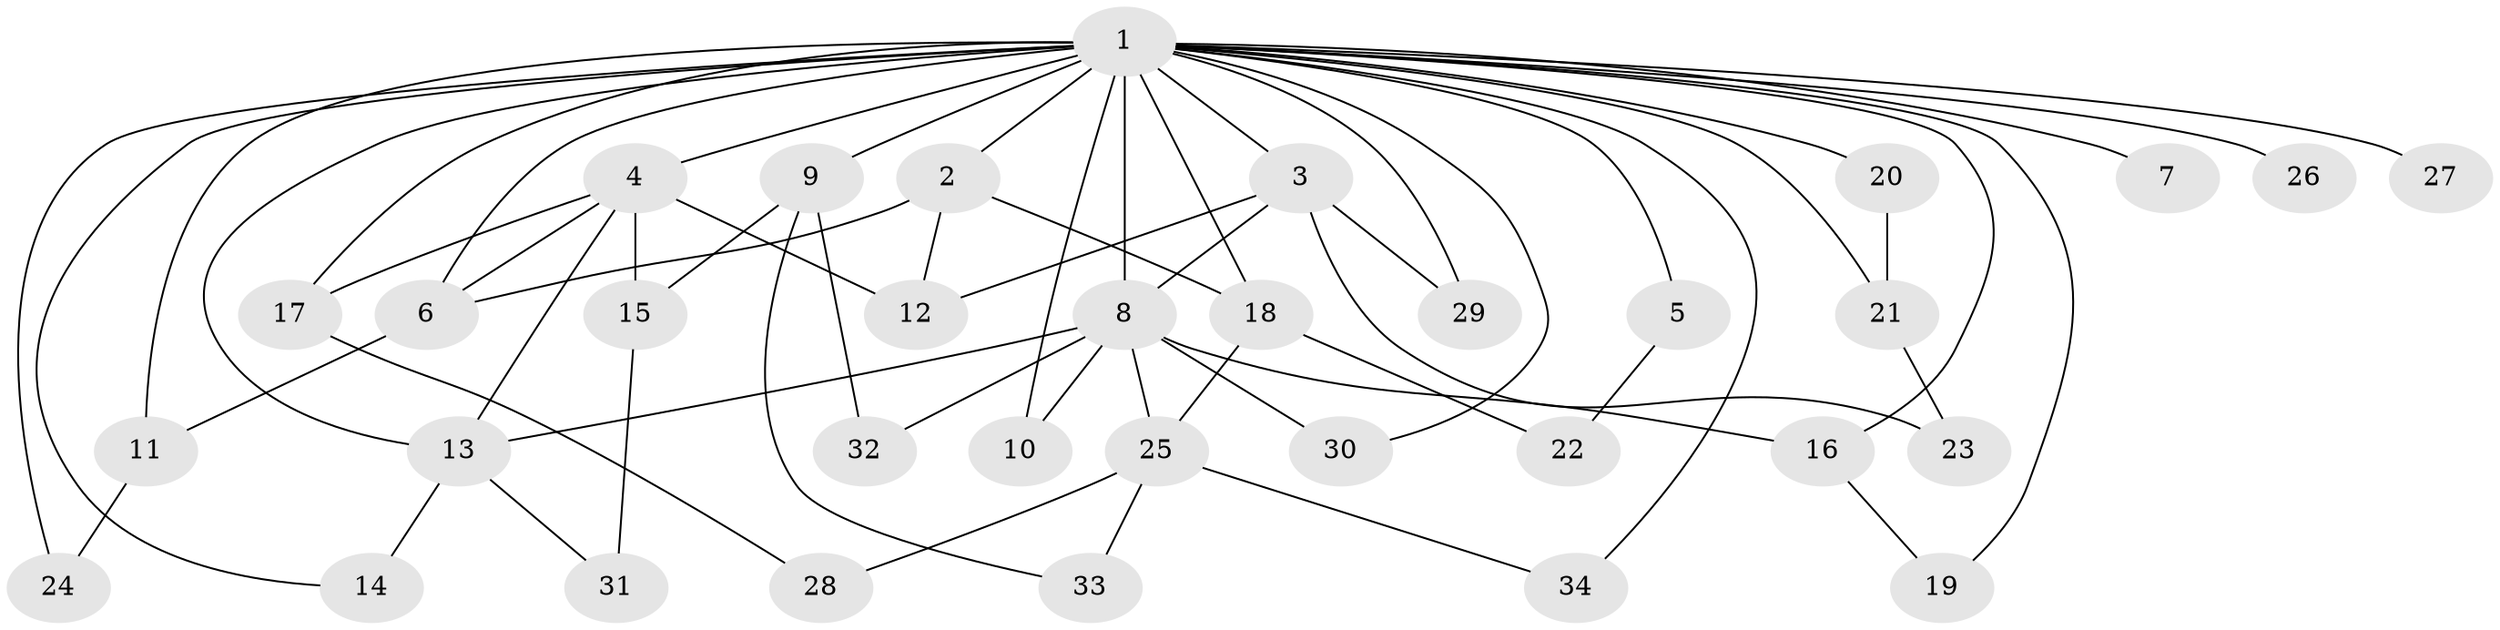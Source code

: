 // original degree distribution, {15: 0.03636363636363636, 9: 0.01818181818181818, 18: 0.03636363636363636, 16: 0.01818181818181818, 19: 0.01818181818181818, 10: 0.01818181818181818, 11: 0.01818181818181818, 13: 0.01818181818181818, 2: 0.4727272727272727, 6: 0.01818181818181818, 7: 0.01818181818181818, 3: 0.2, 4: 0.03636363636363636, 5: 0.07272727272727272}
// Generated by graph-tools (version 1.1) at 2025/49/03/04/25 22:49:54]
// undirected, 34 vertices, 60 edges
graph export_dot {
  node [color=gray90,style=filled];
  1;
  2;
  3;
  4;
  5;
  6;
  7;
  8;
  9;
  10;
  11;
  12;
  13;
  14;
  15;
  16;
  17;
  18;
  19;
  20;
  21;
  22;
  23;
  24;
  25;
  26;
  27;
  28;
  29;
  30;
  31;
  32;
  33;
  34;
  1 -- 2 [weight=10.0];
  1 -- 3 [weight=2.0];
  1 -- 4 [weight=2.0];
  1 -- 5 [weight=1.0];
  1 -- 6 [weight=1.0];
  1 -- 7 [weight=2.0];
  1 -- 8 [weight=12.0];
  1 -- 9 [weight=2.0];
  1 -- 10 [weight=1.0];
  1 -- 11 [weight=1.0];
  1 -- 13 [weight=1.0];
  1 -- 14 [weight=1.0];
  1 -- 16 [weight=1.0];
  1 -- 17 [weight=1.0];
  1 -- 18 [weight=1.0];
  1 -- 19 [weight=1.0];
  1 -- 20 [weight=1.0];
  1 -- 21 [weight=1.0];
  1 -- 24 [weight=1.0];
  1 -- 26 [weight=2.0];
  1 -- 27 [weight=2.0];
  1 -- 29 [weight=1.0];
  1 -- 30 [weight=1.0];
  1 -- 34 [weight=1.0];
  2 -- 6 [weight=1.0];
  2 -- 12 [weight=1.0];
  2 -- 18 [weight=1.0];
  3 -- 8 [weight=1.0];
  3 -- 12 [weight=1.0];
  3 -- 23 [weight=1.0];
  3 -- 29 [weight=1.0];
  4 -- 6 [weight=1.0];
  4 -- 12 [weight=1.0];
  4 -- 13 [weight=1.0];
  4 -- 15 [weight=1.0];
  4 -- 17 [weight=1.0];
  5 -- 22 [weight=1.0];
  6 -- 11 [weight=1.0];
  8 -- 10 [weight=1.0];
  8 -- 13 [weight=1.0];
  8 -- 16 [weight=1.0];
  8 -- 25 [weight=1.0];
  8 -- 30 [weight=1.0];
  8 -- 32 [weight=1.0];
  9 -- 15 [weight=1.0];
  9 -- 32 [weight=1.0];
  9 -- 33 [weight=1.0];
  11 -- 24 [weight=1.0];
  13 -- 14 [weight=1.0];
  13 -- 31 [weight=1.0];
  15 -- 31 [weight=1.0];
  16 -- 19 [weight=1.0];
  17 -- 28 [weight=1.0];
  18 -- 22 [weight=1.0];
  18 -- 25 [weight=1.0];
  20 -- 21 [weight=1.0];
  21 -- 23 [weight=1.0];
  25 -- 28 [weight=1.0];
  25 -- 33 [weight=1.0];
  25 -- 34 [weight=1.0];
}
